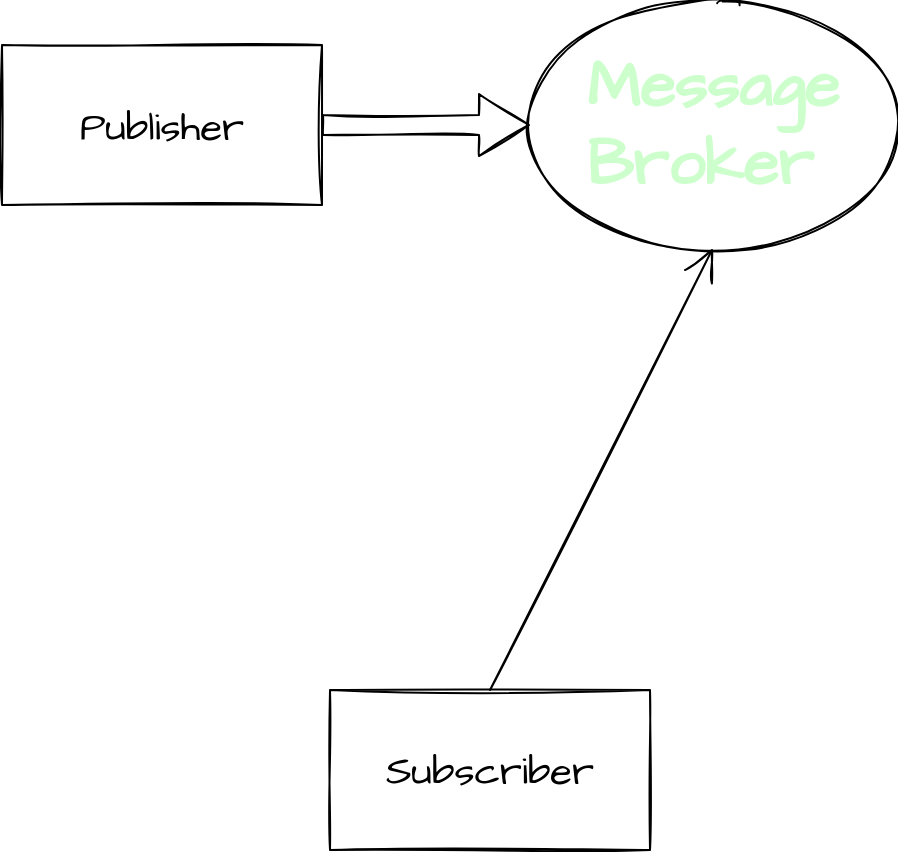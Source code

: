 <mxfile version="16.2.4" type="github">
  <diagram id="AGtdkSsr8AAKnYsizctA" name="Page-1">
    <mxGraphModel dx="678" dy="1782" grid="0" gridSize="10" guides="1" tooltips="1" connect="1" arrows="1" fold="1" page="0" pageScale="1" pageWidth="827" pageHeight="1169" math="0" shadow="0">
      <root>
        <mxCell id="0" />
        <mxCell id="1" parent="0" />
        <mxCell id="XSKCjuAAVVbdh4YBtUhO-1" value="Publisher" style="rounded=0;whiteSpace=wrap;html=1;sketch=1;hachureGap=4;fontFamily=Architects Daughter;fontSource=https%3A%2F%2Ffonts.googleapis.com%2Fcss%3Ffamily%3DArchitects%2BDaughter;fontSize=20;" parent="1" vertex="1">
          <mxGeometry x="66" y="-483.5" width="160" height="80" as="geometry" />
        </mxCell>
        <mxCell id="XSKCjuAAVVbdh4YBtUhO-3" value="&lt;font style=&quot;font-size: 32px&quot; color=&quot;#ccffcc&quot;&gt;&lt;b&gt;Message&lt;br&gt;Broker&amp;nbsp;&lt;/b&gt;&lt;/font&gt;" style="ellipse;whiteSpace=wrap;html=1;sketch=1;hachureGap=4;fontFamily=Architects Daughter;fontSource=https%3A%2F%2Ffonts.googleapis.com%2Fcss%3Ffamily%3DArchitects%2BDaughter;fontSize=20;" parent="1" vertex="1">
          <mxGeometry x="330" y="-505" width="183" height="123" as="geometry" />
        </mxCell>
        <mxCell id="XSKCjuAAVVbdh4YBtUhO-4" value="" style="edgeStyle=none;orthogonalLoop=1;jettySize=auto;html=1;shape=flexArrow;rounded=1;startSize=8;endSize=8;sketch=1;hachureGap=4;fontFamily=Architects Daughter;fontSource=https%3A%2F%2Ffonts.googleapis.com%2Fcss%3Ffamily%3DArchitects%2BDaughter;fontSize=16;fontColor=#01051C;endArrow=open;sourcePerimeterSpacing=8;targetPerimeterSpacing=8;curved=1;exitX=1;exitY=0.5;exitDx=0;exitDy=0;entryX=0;entryY=0.5;entryDx=0;entryDy=0;" parent="1" source="XSKCjuAAVVbdh4YBtUhO-1" target="XSKCjuAAVVbdh4YBtUhO-3" edge="1">
          <mxGeometry width="140" relative="1" as="geometry">
            <mxPoint x="129" y="137" as="sourcePoint" />
            <mxPoint x="269" y="137" as="targetPoint" />
            <Array as="points" />
          </mxGeometry>
        </mxCell>
        <mxCell id="G6cXF55-muEAQXU2s7zq-1" value="Subscriber" style="rounded=0;whiteSpace=wrap;html=1;sketch=1;hachureGap=4;fontFamily=Architects Daughter;fontSource=https%3A%2F%2Ffonts.googleapis.com%2Fcss%3Ffamily%3DArchitects%2BDaughter;fontSize=20;" vertex="1" parent="1">
          <mxGeometry x="230" y="-161" width="160" height="80" as="geometry" />
        </mxCell>
        <mxCell id="G6cXF55-muEAQXU2s7zq-2" value="" style="edgeStyle=none;orthogonalLoop=1;jettySize=auto;html=1;rounded=0;sketch=1;hachureGap=4;fontFamily=Architects Daughter;fontSource=https%3A%2F%2Ffonts.googleapis.com%2Fcss%3Ffamily%3DArchitects%2BDaughter;fontSize=16;endArrow=open;startSize=14;endSize=14;sourcePerimeterSpacing=8;targetPerimeterSpacing=8;curved=1;entryX=0.5;entryY=1;entryDx=0;entryDy=0;exitX=0.5;exitY=0;exitDx=0;exitDy=0;" edge="1" parent="1" source="G6cXF55-muEAQXU2s7zq-1" target="XSKCjuAAVVbdh4YBtUhO-3">
          <mxGeometry width="120" relative="1" as="geometry">
            <mxPoint x="367" y="-236" as="sourcePoint" />
            <mxPoint x="349" y="-149" as="targetPoint" />
            <Array as="points" />
          </mxGeometry>
        </mxCell>
      </root>
    </mxGraphModel>
  </diagram>
</mxfile>
